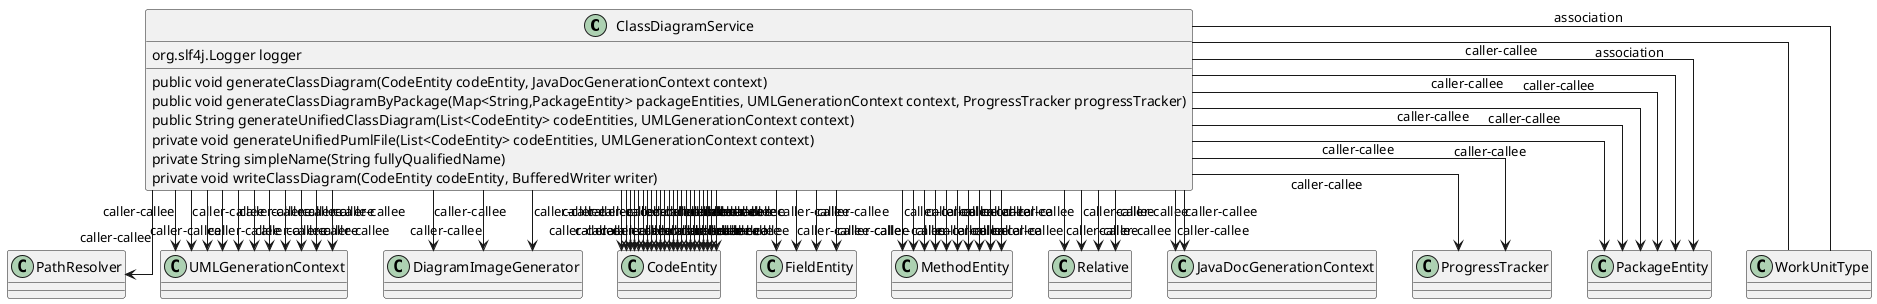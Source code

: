 @startuml
skinparam linetype Ortho
class ClassDiagramService {
    org.slf4j.Logger logger
    public void generateClassDiagram(CodeEntity codeEntity, JavaDocGenerationContext context)
    public void generateClassDiagramByPackage(Map<String,PackageEntity> packageEntities, UMLGenerationContext context, ProgressTracker progressTracker)
    public String generateUnifiedClassDiagram(List<CodeEntity> codeEntities, UMLGenerationContext context)
    private void generateUnifiedPumlFile(List<CodeEntity> codeEntities, UMLGenerationContext context)
    private String simpleName(String fullyQualifiedName)
    private void writeClassDiagram(CodeEntity codeEntity, BufferedWriter writer)
}
ClassDiagramService --> PathResolver : caller-callee
ClassDiagramService --> UMLGenerationContext : caller-callee
ClassDiagramService --> UMLGenerationContext : caller-callee
ClassDiagramService --> UMLGenerationContext : caller-callee
ClassDiagramService --> DiagramImageGenerator : caller-callee
ClassDiagramService --> UMLGenerationContext : caller-callee
ClassDiagramService --> UMLGenerationContext : caller-callee
ClassDiagramService --> UMLGenerationContext : caller-callee
ClassDiagramService --> UMLGenerationContext : caller-callee
ClassDiagramService --> UMLGenerationContext : caller-callee
ClassDiagramService --> CodeEntity : caller-callee
ClassDiagramService --> CodeEntity : caller-callee
ClassDiagramService --> FieldEntity : caller-callee
ClassDiagramService --> FieldEntity : caller-callee
ClassDiagramService --> CodeEntity : caller-callee
ClassDiagramService --> MethodEntity : caller-callee
ClassDiagramService --> MethodEntity : caller-callee
ClassDiagramService --> MethodEntity : caller-callee
ClassDiagramService --> MethodEntity : caller-callee
ClassDiagramService --> MethodEntity : caller-callee
ClassDiagramService --> CodeEntity : caller-callee
ClassDiagramService --> CodeEntity : caller-callee
ClassDiagramService --> CodeEntity : caller-callee
ClassDiagramService --> Relative : caller-callee
ClassDiagramService --> Relative : caller-callee
ClassDiagramService --> JavaDocGenerationContext : caller-callee
ClassDiagramService --> CodeEntity : caller-callee
ClassDiagramService --> CodeEntity : caller-callee
ClassDiagramService --> CodeEntity : caller-callee
ClassDiagramService --> JavaDocGenerationContext : caller-callee
ClassDiagramService --> DiagramImageGenerator : caller-callee
ClassDiagramService --> CodeEntity : caller-callee
ClassDiagramService --> CodeEntity : caller-callee
ClassDiagramService --> CodeEntity : caller-callee
ClassDiagramService --> CodeEntity : caller-callee
ClassDiagramService --> ProgressTracker : caller-callee
ClassDiagramService --> UMLGenerationContext : caller-callee
ClassDiagramService --> PackageEntity : caller-callee
ClassDiagramService --> PackageEntity : caller-callee
ClassDiagramService --> PackageEntity : caller-callee
ClassDiagramService --> PackageEntity : caller-callee
ClassDiagramService --> PackageEntity : caller-callee
ClassDiagramService --> UMLGenerationContext : caller-callee
ClassDiagramService --> DiagramImageGenerator : caller-callee
ClassDiagramService --> PackageEntity : caller-callee
ClassDiagramService --> ProgressTracker : caller-callee
ClassDiagramService -- WorkUnitType : association
ClassDiagramService -- WorkUnitType : association
ClassDiagramService --> UMLGenerationContext : caller-callee
ClassDiagramService --> CodeEntity : caller-callee
ClassDiagramService --> CodeEntity : caller-callee
ClassDiagramService --> CodeEntity : caller-callee
ClassDiagramService --> CodeEntity : caller-callee
ClassDiagramService --> CodeEntity : caller-callee
ClassDiagramService --> FieldEntity : caller-callee
ClassDiagramService --> FieldEntity : caller-callee
ClassDiagramService --> CodeEntity : caller-callee
ClassDiagramService --> MethodEntity : caller-callee
ClassDiagramService --> MethodEntity : caller-callee
ClassDiagramService --> MethodEntity : caller-callee
ClassDiagramService --> MethodEntity : caller-callee
ClassDiagramService --> MethodEntity : caller-callee
ClassDiagramService --> CodeEntity : caller-callee
ClassDiagramService --> CodeEntity : caller-callee
ClassDiagramService --> CodeEntity : caller-callee
ClassDiagramService --> Relative : caller-callee
ClassDiagramService --> Relative : caller-callee
ClassDiagramService --> CodeEntity : caller-callee
@enduml
